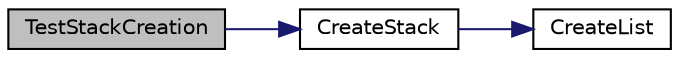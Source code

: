 digraph "TestStackCreation"
{
 // LATEX_PDF_SIZE
  edge [fontname="Helvetica",fontsize="10",labelfontname="Helvetica",labelfontsize="10"];
  node [fontname="Helvetica",fontsize="10",shape=record];
  rankdir="LR";
  Node1 [label="TestStackCreation",height=0.2,width=0.4,color="black", fillcolor="grey75", style="filled", fontcolor="black",tooltip="tests stack creation"];
  Node1 -> Node2 [color="midnightblue",fontsize="10",style="solid",fontname="Helvetica"];
  Node2 [label="CreateStack",height=0.2,width=0.4,color="black", fillcolor="white", style="filled",URL="$_stack_8h.html#a07024c474ffedf71428b1af472fc58d9",tooltip=" "];
  Node2 -> Node3 [color="midnightblue",fontsize="10",style="solid",fontname="Helvetica"];
  Node3 [label="CreateList",height=0.2,width=0.4,color="black", fillcolor="white", style="filled",URL="$_linked_list_8h.html#a11e64de655624d91677052aede1b4ca4",tooltip=" "];
}
